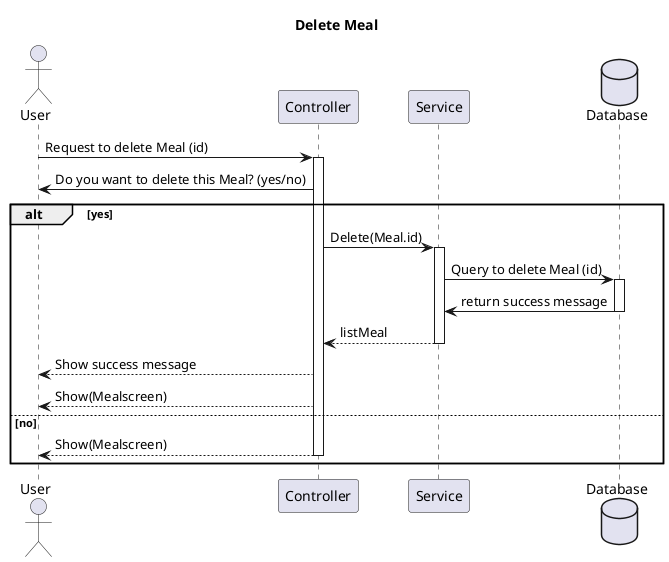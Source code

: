 @startuml
title Delete Meal 
actor User as u
participant Controller as ctrl
participant Service as sv
database Database as db 

u -> ctrl: Request to delete Meal (id)
activate ctrl
ctrl->u: Do you want to delete this Meal? (yes/no)
alt yes
ctrl-> sv:Delete(Meal.id)
activate sv
sv->db: Query to delete Meal (id)
activate db
db->sv: return success message
deactivate db
sv-->ctrl: listMeal
deactivate sv
ctrl-->u: Show success message
ctrl-->u: Show(Mealscreen)
else no
ctrl-->u: Show(Mealscreen)
deactivate ctrl
end

@enduml